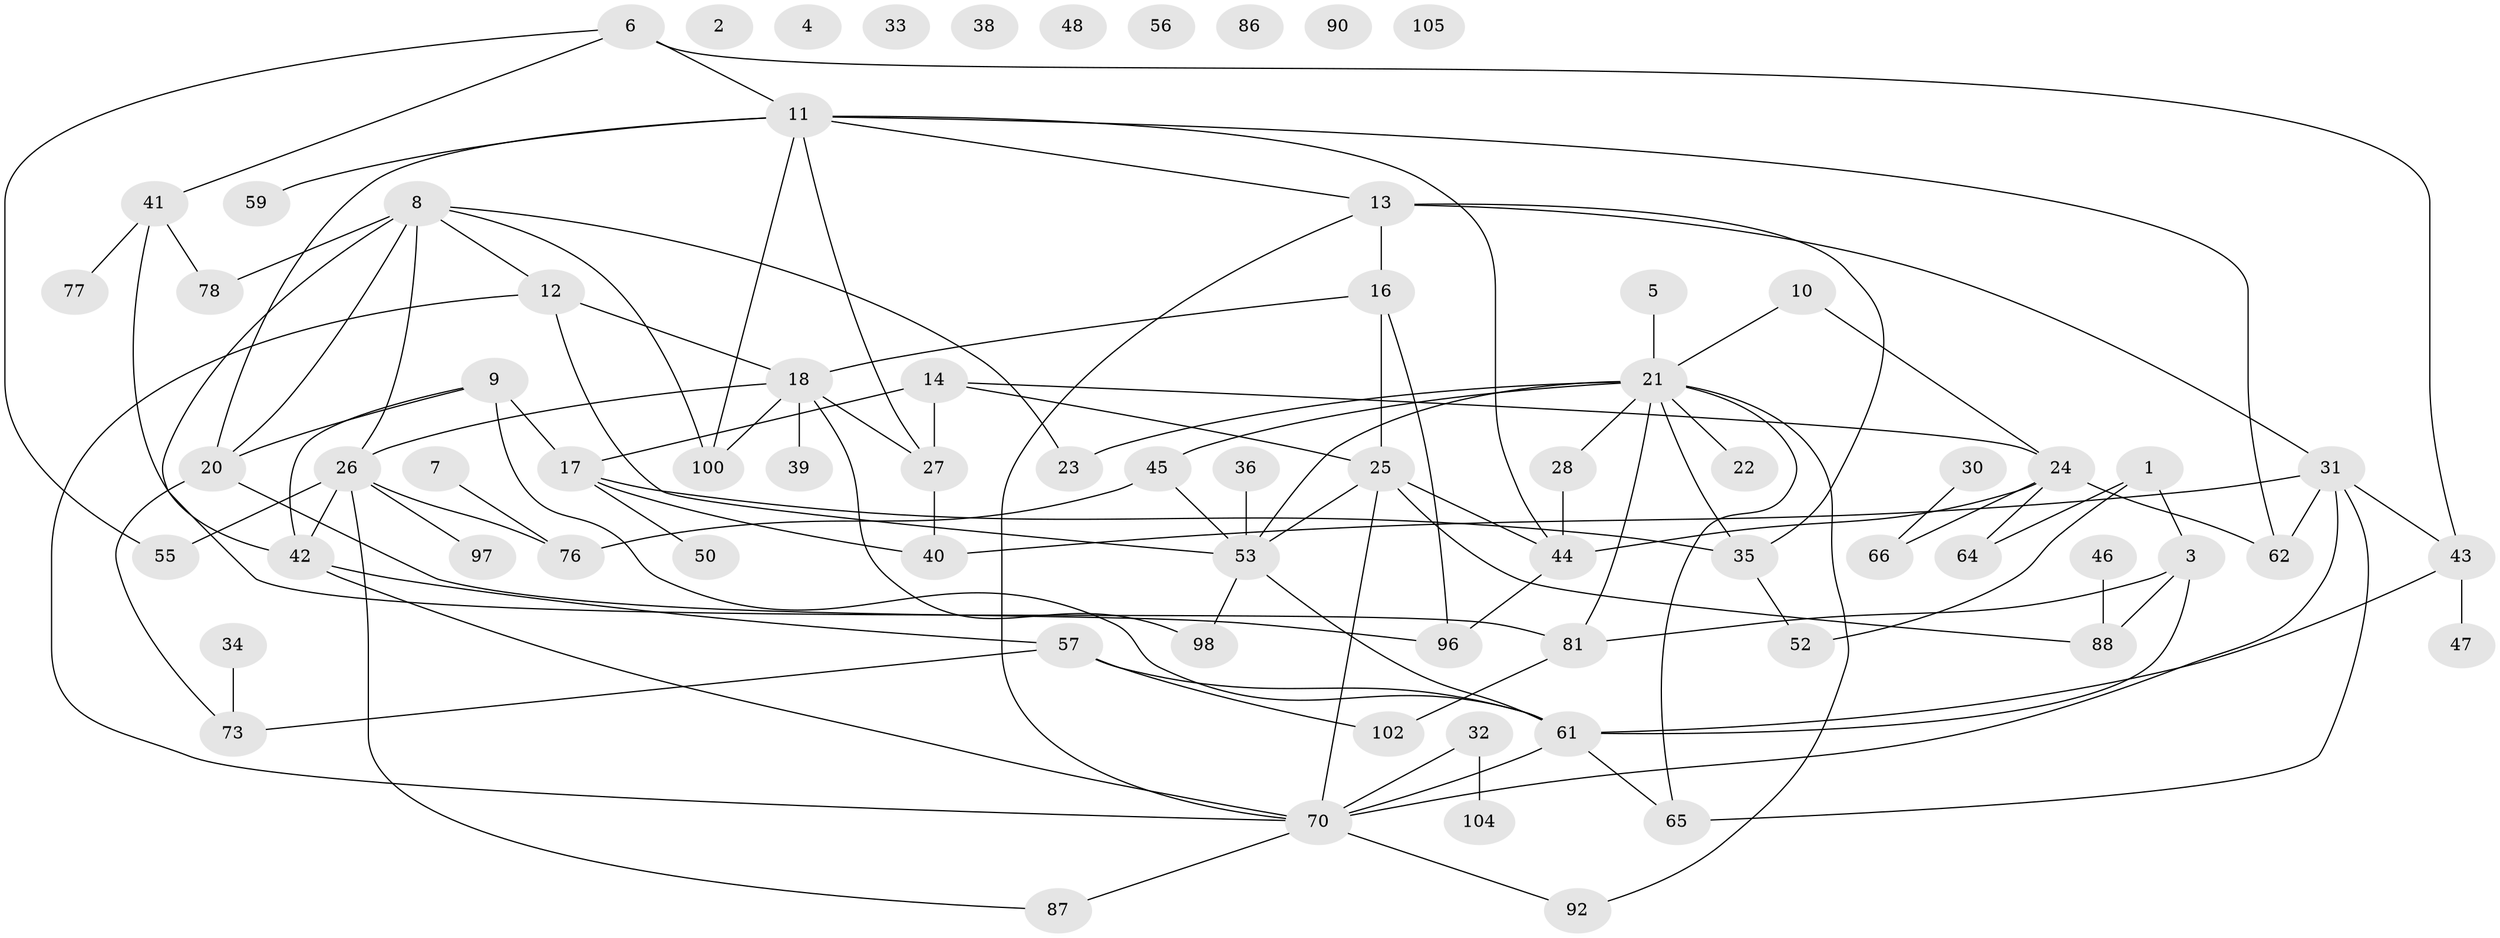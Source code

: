 // original degree distribution, {2: 0.27102803738317754, 0: 0.08411214953271028, 4: 0.14953271028037382, 1: 0.14953271028037382, 7: 0.037383177570093455, 5: 0.07476635514018691, 6: 0.04672897196261682, 3: 0.18691588785046728}
// Generated by graph-tools (version 1.1) at 2025/41/03/06/25 10:41:21]
// undirected, 74 vertices, 112 edges
graph export_dot {
graph [start="1"]
  node [color=gray90,style=filled];
  1 [super="+51"];
  2;
  3 [super="+103"];
  4;
  5;
  6 [super="+84"];
  7;
  8;
  9 [super="+68"];
  10 [super="+15"];
  11 [super="+60"];
  12;
  13 [super="+107"];
  14 [super="+99"];
  16;
  17 [super="+54"];
  18 [super="+19"];
  20 [super="+106"];
  21 [super="+71"];
  22;
  23;
  24 [super="+29"];
  25 [super="+85"];
  26 [super="+82"];
  27 [super="+37"];
  28 [super="+49"];
  30;
  31 [super="+83"];
  32 [super="+75"];
  33;
  34;
  35 [super="+74"];
  36;
  38;
  39;
  40;
  41 [super="+67"];
  42 [super="+95"];
  43 [super="+101"];
  44 [super="+58"];
  45 [super="+89"];
  46 [super="+91"];
  47 [super="+72"];
  48;
  50;
  52;
  53 [super="+93"];
  55;
  56;
  57;
  59;
  61 [super="+63"];
  62;
  64;
  65 [super="+69"];
  66;
  70 [super="+79"];
  73 [super="+80"];
  76;
  77;
  78 [super="+94"];
  81;
  86;
  87;
  88;
  90;
  92;
  96;
  97;
  98;
  100;
  102;
  104;
  105;
  1 -- 3;
  1 -- 64;
  1 -- 52;
  3 -- 81;
  3 -- 88;
  3 -- 61;
  5 -- 21;
  6 -- 55;
  6 -- 11;
  6 -- 43;
  6 -- 41;
  7 -- 76;
  8 -- 12;
  8 -- 20;
  8 -- 23;
  8 -- 26;
  8 -- 78;
  8 -- 81;
  8 -- 100;
  9 -- 17;
  9 -- 61;
  9 -- 20;
  9 -- 42;
  10 -- 24;
  10 -- 21;
  11 -- 27;
  11 -- 62;
  11 -- 100;
  11 -- 59;
  11 -- 20;
  11 -- 13;
  11 -- 44;
  12 -- 18;
  12 -- 53;
  12 -- 70;
  13 -- 16;
  13 -- 35;
  13 -- 70;
  13 -- 31;
  14 -- 25 [weight=2];
  14 -- 24 [weight=2];
  14 -- 17;
  14 -- 27;
  16 -- 18;
  16 -- 96;
  16 -- 25;
  17 -- 35;
  17 -- 40;
  17 -- 50;
  18 -- 39;
  18 -- 100;
  18 -- 98;
  18 -- 26;
  18 -- 27;
  20 -- 96;
  20 -- 73;
  21 -- 22;
  21 -- 23;
  21 -- 28;
  21 -- 45;
  21 -- 92;
  21 -- 65;
  21 -- 81;
  21 -- 35;
  21 -- 53;
  24 -- 64;
  24 -- 66;
  24 -- 62;
  24 -- 44;
  25 -- 53;
  25 -- 88;
  25 -- 70;
  25 -- 44;
  26 -- 76;
  26 -- 97;
  26 -- 42;
  26 -- 87;
  26 -- 55;
  27 -- 40;
  28 -- 44;
  30 -- 66;
  31 -- 65;
  31 -- 40;
  31 -- 62;
  31 -- 70;
  31 -- 43;
  32 -- 104;
  32 -- 70;
  34 -- 73;
  35 -- 52;
  36 -- 53;
  41 -- 77;
  41 -- 42;
  41 -- 78;
  42 -- 57;
  42 -- 70;
  43 -- 47 [weight=2];
  43 -- 61;
  44 -- 96;
  45 -- 76;
  45 -- 53;
  46 -- 88;
  53 -- 98;
  53 -- 61;
  57 -- 102;
  57 -- 73;
  57 -- 61;
  61 -- 65;
  61 -- 70;
  70 -- 92;
  70 -- 87;
  81 -- 102;
}
